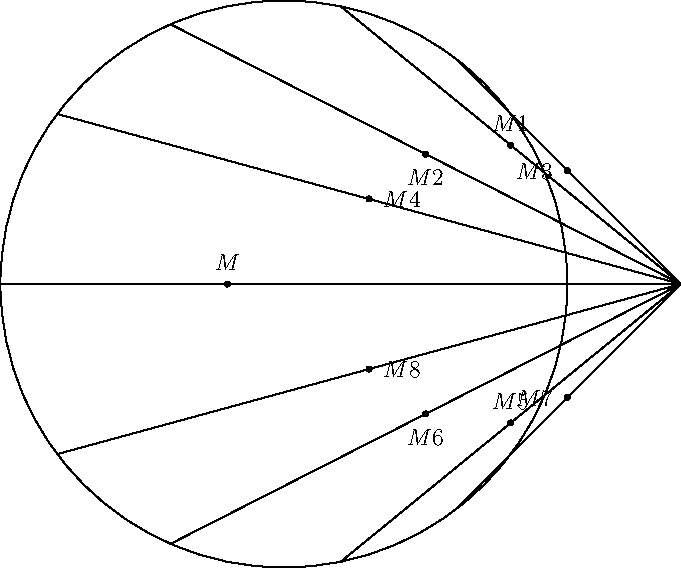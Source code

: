 unitsize(1cm);

draw(circle((0, 0), 5));
pair P = (7,0);

path c1 = P -- (1,sqrt(24));
path c2 = P -- (-2,sqrt(21));
path c3 = P -- (3,4);
path c4 = P -- (-4,3);

path cm = P -- (-5,0);

path c5 = P -- (1,-sqrt(24));
path c6 = P -- (-2,-sqrt(21));
path c7 = P -- (3,-4);
path c8 = P -- (-4,-3);

pair M1 = (4,sqrt(24)/2);
pair M2 = (5/2,sqrt(21)/2);
pair M3 = (5,2);
pair M4 = (3/2,3/2);

pair M = (-1,0);

pair M5 = (4,-sqrt(24)/2);
pair M6 = (5/2,-sqrt(21)/2);
pair M7 = (5,-2);
pair M8 = (3/2,-3/2);

draw(c1);
draw(c2);
draw(c3);
draw(c4);

draw(cm);

draw(c5);
draw(c6);
draw(c7);
draw(c8);

dot("$M1$", M1, 2N);
dot("$M2$", M2, 2S);
dot("$M3$", M3, 2W);
dot("$M4$", M4, 2E);

dot("$M5$", M5, 2N);
dot("$M6$", M6, 2S);
dot("$M7$", M7, 2W);
dot("$M8$", M8, 2E);

dot("$M$", M, 2N);
